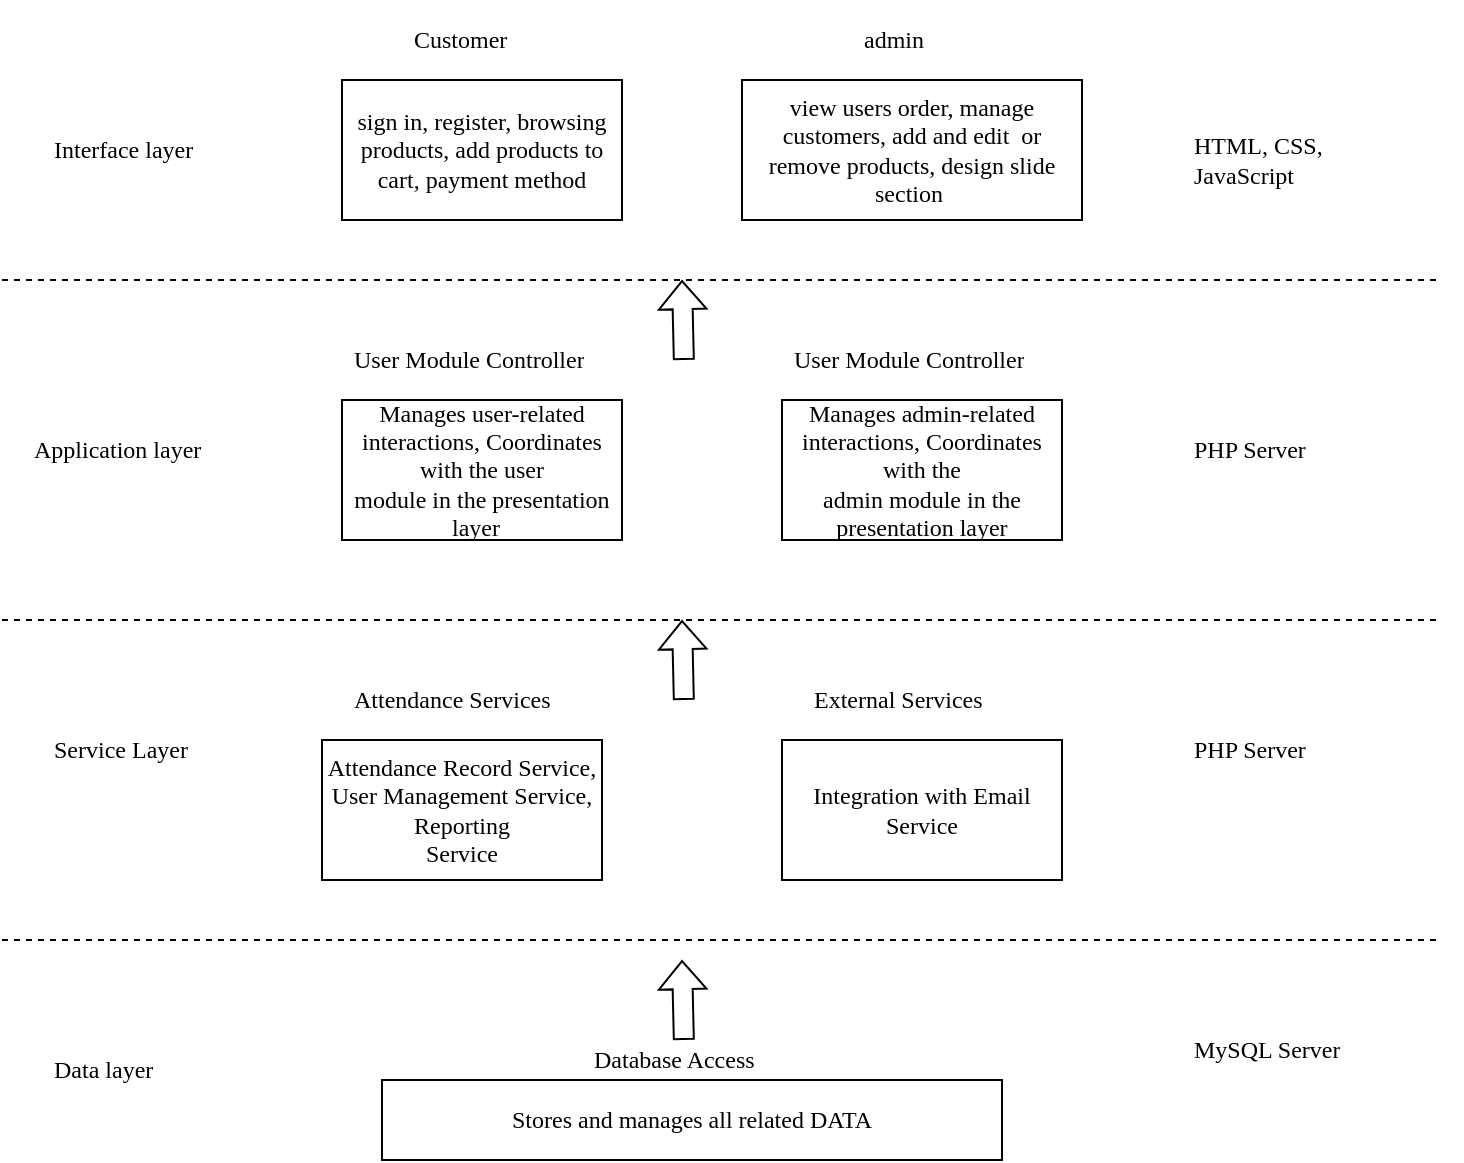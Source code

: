 <mxfile version="24.4.6" type="github">
  <diagram name="Page-1" id="E_kH0rnilTMO4YT4p6E3">
    <mxGraphModel dx="811" dy="396" grid="1" gridSize="10" guides="1" tooltips="1" connect="1" arrows="1" fold="1" page="1" pageScale="1" pageWidth="827" pageHeight="1169" math="0" shadow="0">
      <root>
        <mxCell id="0" />
        <mxCell id="1" parent="0" />
        <mxCell id="DM1_KYIYmy6NlbsBaSmz-2" value="&lt;font style=&quot;font-size: 12px;&quot;&gt;Stores and manages all related DATA&lt;/font&gt;" style="rounded=0;whiteSpace=wrap;html=1;fontSize=12;fontFamily=Times New Roman;" parent="1" vertex="1">
          <mxGeometry x="280" y="740" width="310" height="40" as="geometry" />
        </mxCell>
        <mxCell id="DM1_KYIYmy6NlbsBaSmz-3" value="&lt;font style=&quot;font-size: 12px;&quot;&gt;MySQL Server&lt;/font&gt;" style="text;strokeColor=none;fillColor=none;align=left;verticalAlign=middle;spacingLeft=4;spacingRight=4;overflow=hidden;points=[[0,0.5],[1,0.5]];portConstraint=eastwest;rotatable=0;whiteSpace=wrap;html=1;fontSize=12;fontFamily=Times New Roman;" parent="1" vertex="1">
          <mxGeometry x="680" y="710" width="140" height="30" as="geometry" />
        </mxCell>
        <mxCell id="DM1_KYIYmy6NlbsBaSmz-4" value="&lt;font style=&quot;font-size: 12px;&quot;&gt;Data layer&lt;/font&gt;" style="text;strokeColor=none;fillColor=none;align=left;verticalAlign=middle;spacingLeft=4;spacingRight=4;overflow=hidden;points=[[0,0.5],[1,0.5]];portConstraint=eastwest;rotatable=0;whiteSpace=wrap;html=1;fontSize=12;fontFamily=Times New Roman;" parent="1" vertex="1">
          <mxGeometry x="110" y="720" width="140" height="30" as="geometry" />
        </mxCell>
        <mxCell id="DM1_KYIYmy6NlbsBaSmz-5" value="" style="shape=flexArrow;endArrow=classic;html=1;rounded=0;fontSize=12;endWidth=12.766;endSize=4.362;fontFamily=Times New Roman;" parent="1" edge="1">
          <mxGeometry width="50" height="50" relative="1" as="geometry">
            <mxPoint x="430.92" y="720" as="sourcePoint" />
            <mxPoint x="430" y="680" as="targetPoint" />
          </mxGeometry>
        </mxCell>
        <mxCell id="DM1_KYIYmy6NlbsBaSmz-6" value="" style="endArrow=none;dashed=1;html=1;rounded=0;fontSize=12;fontFamily=Times New Roman;" parent="1" edge="1">
          <mxGeometry width="50" height="50" relative="1" as="geometry">
            <mxPoint x="90" y="670" as="sourcePoint" />
            <mxPoint x="810" y="670" as="targetPoint" />
          </mxGeometry>
        </mxCell>
        <mxCell id="DM1_KYIYmy6NlbsBaSmz-7" value="&lt;font style=&quot;font-size: 12px;&quot;&gt;Service Layer&lt;/font&gt;" style="text;strokeColor=none;fillColor=none;align=left;verticalAlign=middle;spacingLeft=4;spacingRight=4;overflow=hidden;points=[[0,0.5],[1,0.5]];portConstraint=eastwest;rotatable=0;whiteSpace=wrap;html=1;fontSize=12;fontFamily=Times New Roman;" parent="1" vertex="1">
          <mxGeometry x="110" y="560" width="140" height="30" as="geometry" />
        </mxCell>
        <mxCell id="DM1_KYIYmy6NlbsBaSmz-8" value="" style="endArrow=none;dashed=1;html=1;rounded=0;fontSize=12;fontFamily=Times New Roman;" parent="1" edge="1">
          <mxGeometry width="50" height="50" relative="1" as="geometry">
            <mxPoint x="90" y="510" as="sourcePoint" />
            <mxPoint x="810" y="510" as="targetPoint" />
          </mxGeometry>
        </mxCell>
        <mxCell id="DM1_KYIYmy6NlbsBaSmz-9" value="" style="endArrow=none;dashed=1;html=1;rounded=0;fontSize=12;fontFamily=Times New Roman;" parent="1" edge="1">
          <mxGeometry width="50" height="50" relative="1" as="geometry">
            <mxPoint x="90" y="340" as="sourcePoint" />
            <mxPoint x="810" y="340" as="targetPoint" />
          </mxGeometry>
        </mxCell>
        <mxCell id="DM1_KYIYmy6NlbsBaSmz-10" value="&lt;font style=&quot;font-size: 12px;&quot;&gt;PHP Server&lt;/font&gt;" style="text;strokeColor=none;fillColor=none;align=left;verticalAlign=middle;spacingLeft=4;spacingRight=4;overflow=hidden;points=[[0,0.5],[1,0.5]];portConstraint=eastwest;rotatable=0;whiteSpace=wrap;html=1;fontSize=12;fontFamily=Times New Roman;" parent="1" vertex="1">
          <mxGeometry x="680" y="560" width="140" height="30" as="geometry" />
        </mxCell>
        <mxCell id="DM1_KYIYmy6NlbsBaSmz-11" value="&lt;font style=&quot;font-size: 12px;&quot;&gt;PHP Server&lt;/font&gt;" style="text;strokeColor=none;fillColor=none;align=left;verticalAlign=middle;spacingLeft=4;spacingRight=4;overflow=hidden;points=[[0,0.5],[1,0.5]];portConstraint=eastwest;rotatable=0;whiteSpace=wrap;html=1;fontSize=12;fontFamily=Times New Roman;" parent="1" vertex="1">
          <mxGeometry x="680" y="410" width="140" height="30" as="geometry" />
        </mxCell>
        <mxCell id="DM1_KYIYmy6NlbsBaSmz-12" value="&lt;font style=&quot;font-size: 12px;&quot;&gt;HTML, CSS, JavaScript&lt;/font&gt;" style="text;strokeColor=none;fillColor=none;align=left;verticalAlign=middle;spacingLeft=4;spacingRight=4;overflow=hidden;points=[[0,0.5],[1,0.5]];portConstraint=eastwest;rotatable=0;whiteSpace=wrap;html=1;fontSize=12;fontFamily=Times New Roman;" parent="1" vertex="1">
          <mxGeometry x="680" y="250" width="120" height="60" as="geometry" />
        </mxCell>
        <mxCell id="DM1_KYIYmy6NlbsBaSmz-13" value="&lt;font style=&quot;font-size: 12px;&quot;&gt;sign in, register, browsing products, add products to cart, payment method&lt;/font&gt;" style="rounded=0;whiteSpace=wrap;html=1;fontSize=12;fontFamily=Times New Roman;" parent="1" vertex="1">
          <mxGeometry x="260" y="240" width="140" height="70" as="geometry" />
        </mxCell>
        <mxCell id="DM1_KYIYmy6NlbsBaSmz-14" value="&lt;font style=&quot;font-size: 12px;&quot;&gt;view users order, manage customers, add and edit&amp;nbsp; or remove products, design slide section&amp;nbsp;&lt;/font&gt;" style="rounded=0;whiteSpace=wrap;html=1;fontSize=12;fontFamily=Times New Roman;" parent="1" vertex="1">
          <mxGeometry x="460" y="240" width="170" height="70" as="geometry" />
        </mxCell>
        <mxCell id="DM1_KYIYmy6NlbsBaSmz-15" value="&lt;font style=&quot;font-size: 12px;&quot;&gt;admin&lt;/font&gt;" style="text;strokeColor=none;fillColor=none;align=left;verticalAlign=middle;spacingLeft=4;spacingRight=4;overflow=hidden;points=[[0,0.5],[1,0.5]];portConstraint=eastwest;rotatable=0;whiteSpace=wrap;html=1;fontSize=12;fontFamily=Times New Roman;" parent="1" vertex="1">
          <mxGeometry x="515" y="200" width="100" height="40" as="geometry" />
        </mxCell>
        <mxCell id="DM1_KYIYmy6NlbsBaSmz-16" value="&lt;font style=&quot;font-size: 12px;&quot;&gt;Customer&lt;/font&gt;" style="text;strokeColor=none;fillColor=none;align=left;verticalAlign=middle;spacingLeft=4;spacingRight=4;overflow=hidden;points=[[0,0.5],[1,0.5]];portConstraint=eastwest;rotatable=0;whiteSpace=wrap;html=1;fontSize=12;fontFamily=Times New Roman;" parent="1" vertex="1">
          <mxGeometry x="290" y="200" width="100" height="40" as="geometry" />
        </mxCell>
        <mxCell id="DM1_KYIYmy6NlbsBaSmz-17" value="&lt;span style=&quot;font-size: 12px;&quot;&gt;Database Access&lt;/span&gt;" style="text;strokeColor=none;fillColor=none;align=left;verticalAlign=middle;spacingLeft=4;spacingRight=4;overflow=hidden;points=[[0,0.5],[1,0.5]];portConstraint=eastwest;rotatable=0;whiteSpace=wrap;html=1;fontSize=12;fontFamily=Times New Roman;" parent="1" vertex="1">
          <mxGeometry x="380" y="710" width="150" height="40" as="geometry" />
        </mxCell>
        <mxCell id="DM1_KYIYmy6NlbsBaSmz-18" value="&lt;font style=&quot;font-size: 12px;&quot;&gt;Interface layer&lt;/font&gt;" style="text;strokeColor=none;fillColor=none;align=left;verticalAlign=middle;spacingLeft=4;spacingRight=4;overflow=hidden;points=[[0,0.5],[1,0.5]];portConstraint=eastwest;rotatable=0;whiteSpace=wrap;html=1;fontSize=12;fontFamily=Times New Roman;" parent="1" vertex="1">
          <mxGeometry x="110" y="260" width="120" height="30" as="geometry" />
        </mxCell>
        <mxCell id="DM1_KYIYmy6NlbsBaSmz-19" value="&lt;font style=&quot;font-size: 12px;&quot;&gt;Application layer&lt;/font&gt;" style="text;strokeColor=none;fillColor=none;align=left;verticalAlign=middle;spacingLeft=4;spacingRight=4;overflow=hidden;points=[[0,0.5],[1,0.5]];portConstraint=eastwest;rotatable=0;whiteSpace=wrap;html=1;fontSize=12;fontFamily=Times New Roman;" parent="1" vertex="1">
          <mxGeometry x="100" y="410" width="140" height="30" as="geometry" />
        </mxCell>
        <mxCell id="zKv2pZpaJH7Xyr-6-tBO-2" value="&lt;p class=&quot;MsoNormal&quot; style=&quot;font-size: 12px;&quot;&gt;Manages user-related interactions, Coordinates with the user&lt;br style=&quot;font-size: 12px;&quot;&gt;module in the presentation layer&amp;nbsp;&amp;nbsp;&lt;/p&gt;" style="rounded=0;whiteSpace=wrap;html=1;fontSize=12;fontFamily=Times New Roman;" vertex="1" parent="1">
          <mxGeometry x="260" y="400" width="140" height="70" as="geometry" />
        </mxCell>
        <mxCell id="zKv2pZpaJH7Xyr-6-tBO-3" value="&lt;font style=&quot;font-size: 12px;&quot;&gt;User Module Controller&lt;/font&gt;" style="text;strokeColor=none;fillColor=none;align=left;verticalAlign=middle;spacingLeft=4;spacingRight=4;overflow=hidden;points=[[0,0.5],[1,0.5]];portConstraint=eastwest;rotatable=0;whiteSpace=wrap;html=1;fontSize=12;fontFamily=Times New Roman;" vertex="1" parent="1">
          <mxGeometry x="260" y="360" width="140" height="40" as="geometry" />
        </mxCell>
        <mxCell id="zKv2pZpaJH7Xyr-6-tBO-4" value="&lt;font style=&quot;font-size: 12px;&quot;&gt;User Module Controller&lt;/font&gt;" style="text;strokeColor=none;fillColor=none;align=left;verticalAlign=middle;spacingLeft=4;spacingRight=4;overflow=hidden;points=[[0,0.5],[1,0.5]];portConstraint=eastwest;rotatable=0;whiteSpace=wrap;html=1;fontSize=12;fontFamily=Times New Roman;" vertex="1" parent="1">
          <mxGeometry x="480" y="360" width="140" height="40" as="geometry" />
        </mxCell>
        <mxCell id="zKv2pZpaJH7Xyr-6-tBO-5" value="Attendance Services" style="text;strokeColor=none;fillColor=none;align=left;verticalAlign=middle;spacingLeft=4;spacingRight=4;overflow=hidden;points=[[0,0.5],[1,0.5]];portConstraint=eastwest;rotatable=0;whiteSpace=wrap;html=1;fontSize=12;fontFamily=Times New Roman;" vertex="1" parent="1">
          <mxGeometry x="260" y="530" width="140" height="40" as="geometry" />
        </mxCell>
        <mxCell id="zKv2pZpaJH7Xyr-6-tBO-6" value="External Services" style="text;strokeColor=none;fillColor=none;align=left;verticalAlign=middle;spacingLeft=4;spacingRight=4;overflow=hidden;points=[[0,0.5],[1,0.5]];portConstraint=eastwest;rotatable=0;whiteSpace=wrap;html=1;fontSize=12;fontFamily=Times New Roman;" vertex="1" parent="1">
          <mxGeometry x="490" y="530" width="140" height="40" as="geometry" />
        </mxCell>
        <mxCell id="zKv2pZpaJH7Xyr-6-tBO-7" value="&lt;p class=&quot;MsoNormal&quot; style=&quot;font-size: 12px;&quot;&gt;Manages admin-related interactions, Coordinates with the&lt;br style=&quot;font-size: 12px;&quot;&gt;admin module in the presentation layer&lt;/p&gt;" style="rounded=0;whiteSpace=wrap;html=1;fontSize=12;fontFamily=Times New Roman;" vertex="1" parent="1">
          <mxGeometry x="480" y="400" width="140" height="70" as="geometry" />
        </mxCell>
        <mxCell id="zKv2pZpaJH7Xyr-6-tBO-8" value="&lt;p class=&quot;MsoNormal&quot; style=&quot;font-size: 12px;&quot;&gt;&lt;font style=&quot;font-size: 12px;&quot;&gt;Attendance Record Service, User Management Service, Reporting&lt;br style=&quot;font-size: 12px;&quot;&gt;Service&lt;/font&gt;&lt;/p&gt;" style="rounded=0;whiteSpace=wrap;html=1;fontSize=12;fontFamily=Times New Roman;" vertex="1" parent="1">
          <mxGeometry x="250" y="570" width="140" height="70" as="geometry" />
        </mxCell>
        <mxCell id="zKv2pZpaJH7Xyr-6-tBO-9" value="&lt;p class=&quot;MsoNormal&quot; style=&quot;font-size: 12px;&quot;&gt;Integration with Email Service&lt;/p&gt;" style="rounded=0;whiteSpace=wrap;html=1;fontSize=12;fontFamily=Times New Roman;" vertex="1" parent="1">
          <mxGeometry x="480" y="570" width="140" height="70" as="geometry" />
        </mxCell>
        <mxCell id="zKv2pZpaJH7Xyr-6-tBO-10" value="" style="shape=flexArrow;endArrow=classic;html=1;rounded=0;fontSize=12;endWidth=12.766;endSize=4.362;fontFamily=Times New Roman;" edge="1" parent="1">
          <mxGeometry width="50" height="50" relative="1" as="geometry">
            <mxPoint x="430.92" y="550" as="sourcePoint" />
            <mxPoint x="430" y="510" as="targetPoint" />
          </mxGeometry>
        </mxCell>
        <mxCell id="zKv2pZpaJH7Xyr-6-tBO-11" value="" style="shape=flexArrow;endArrow=classic;html=1;rounded=0;fontSize=12;endWidth=12.766;endSize=4.362;fontFamily=Times New Roman;" edge="1" parent="1">
          <mxGeometry width="50" height="50" relative="1" as="geometry">
            <mxPoint x="430.92" y="380" as="sourcePoint" />
            <mxPoint x="430" y="340" as="targetPoint" />
          </mxGeometry>
        </mxCell>
      </root>
    </mxGraphModel>
  </diagram>
</mxfile>
